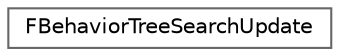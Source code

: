 digraph "Graphical Class Hierarchy"
{
 // INTERACTIVE_SVG=YES
 // LATEX_PDF_SIZE
  bgcolor="transparent";
  edge [fontname=Helvetica,fontsize=10,labelfontname=Helvetica,labelfontsize=10];
  node [fontname=Helvetica,fontsize=10,shape=box,height=0.2,width=0.4];
  rankdir="LR";
  Node0 [id="Node000000",label="FBehaviorTreeSearchUpdate",height=0.2,width=0.4,color="grey40", fillcolor="white", style="filled",URL="$d1/d83/structFBehaviorTreeSearchUpdate.html",tooltip="node update data"];
}
